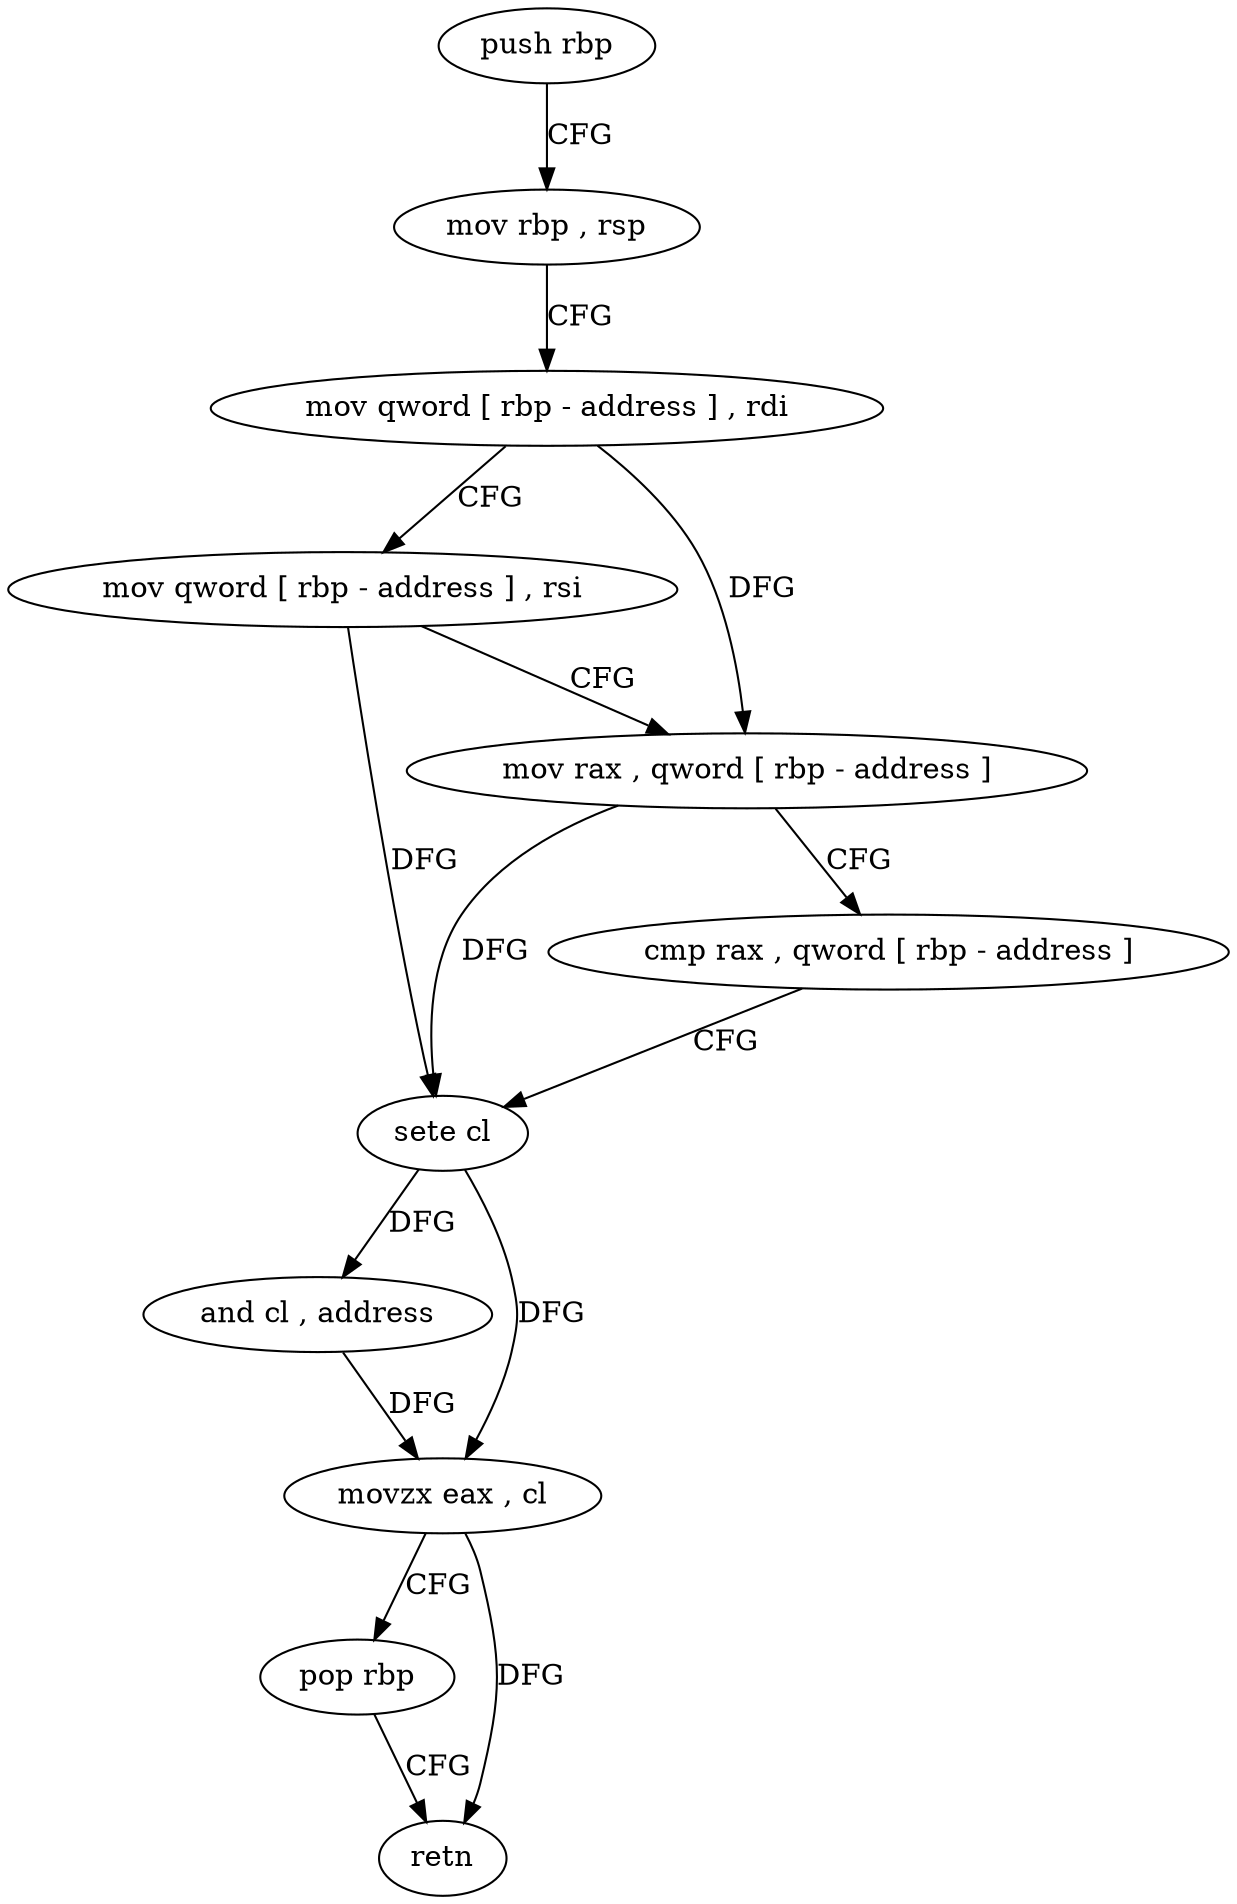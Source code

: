 digraph "func" {
"4234000" [label = "push rbp" ]
"4234001" [label = "mov rbp , rsp" ]
"4234004" [label = "mov qword [ rbp - address ] , rdi" ]
"4234008" [label = "mov qword [ rbp - address ] , rsi" ]
"4234012" [label = "mov rax , qword [ rbp - address ]" ]
"4234016" [label = "cmp rax , qword [ rbp - address ]" ]
"4234020" [label = "sete cl" ]
"4234023" [label = "and cl , address" ]
"4234026" [label = "movzx eax , cl" ]
"4234029" [label = "pop rbp" ]
"4234030" [label = "retn" ]
"4234000" -> "4234001" [ label = "CFG" ]
"4234001" -> "4234004" [ label = "CFG" ]
"4234004" -> "4234008" [ label = "CFG" ]
"4234004" -> "4234012" [ label = "DFG" ]
"4234008" -> "4234012" [ label = "CFG" ]
"4234008" -> "4234020" [ label = "DFG" ]
"4234012" -> "4234016" [ label = "CFG" ]
"4234012" -> "4234020" [ label = "DFG" ]
"4234016" -> "4234020" [ label = "CFG" ]
"4234020" -> "4234023" [ label = "DFG" ]
"4234020" -> "4234026" [ label = "DFG" ]
"4234023" -> "4234026" [ label = "DFG" ]
"4234026" -> "4234029" [ label = "CFG" ]
"4234026" -> "4234030" [ label = "DFG" ]
"4234029" -> "4234030" [ label = "CFG" ]
}
